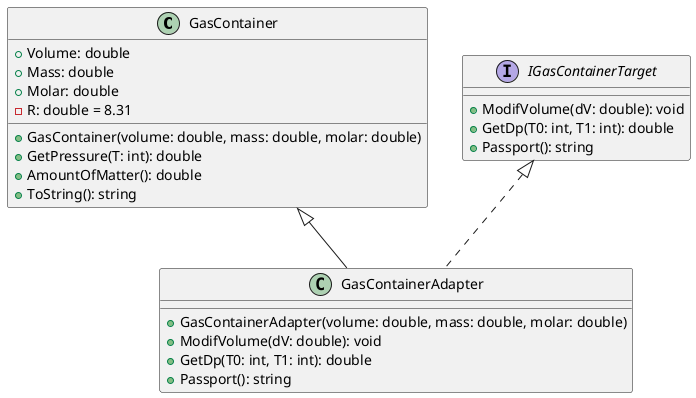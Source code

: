 @startuml

class GasContainer {
    + Volume: double
    + Mass: double
    + Molar: double
    - R: double = 8.31
    + GasContainer(volume: double, mass: double, molar: double)
    + GetPressure(T: int): double
    + AmountOfMatter(): double
    + ToString(): string
}

interface IGasContainerTarget {
    + ModifVolume(dV: double): void
    + GetDp(T0: int, T1: int): double
    + Passport(): string
}

class GasContainerAdapter {
    + GasContainerAdapter(volume: double, mass: double, molar: double)
    + ModifVolume(dV: double): void
    + GetDp(T0: int, T1: int): double
    + Passport(): string
}

GasContainer <|-- GasContainerAdapter
IGasContainerTarget <|.. GasContainerAdapter

@enduml